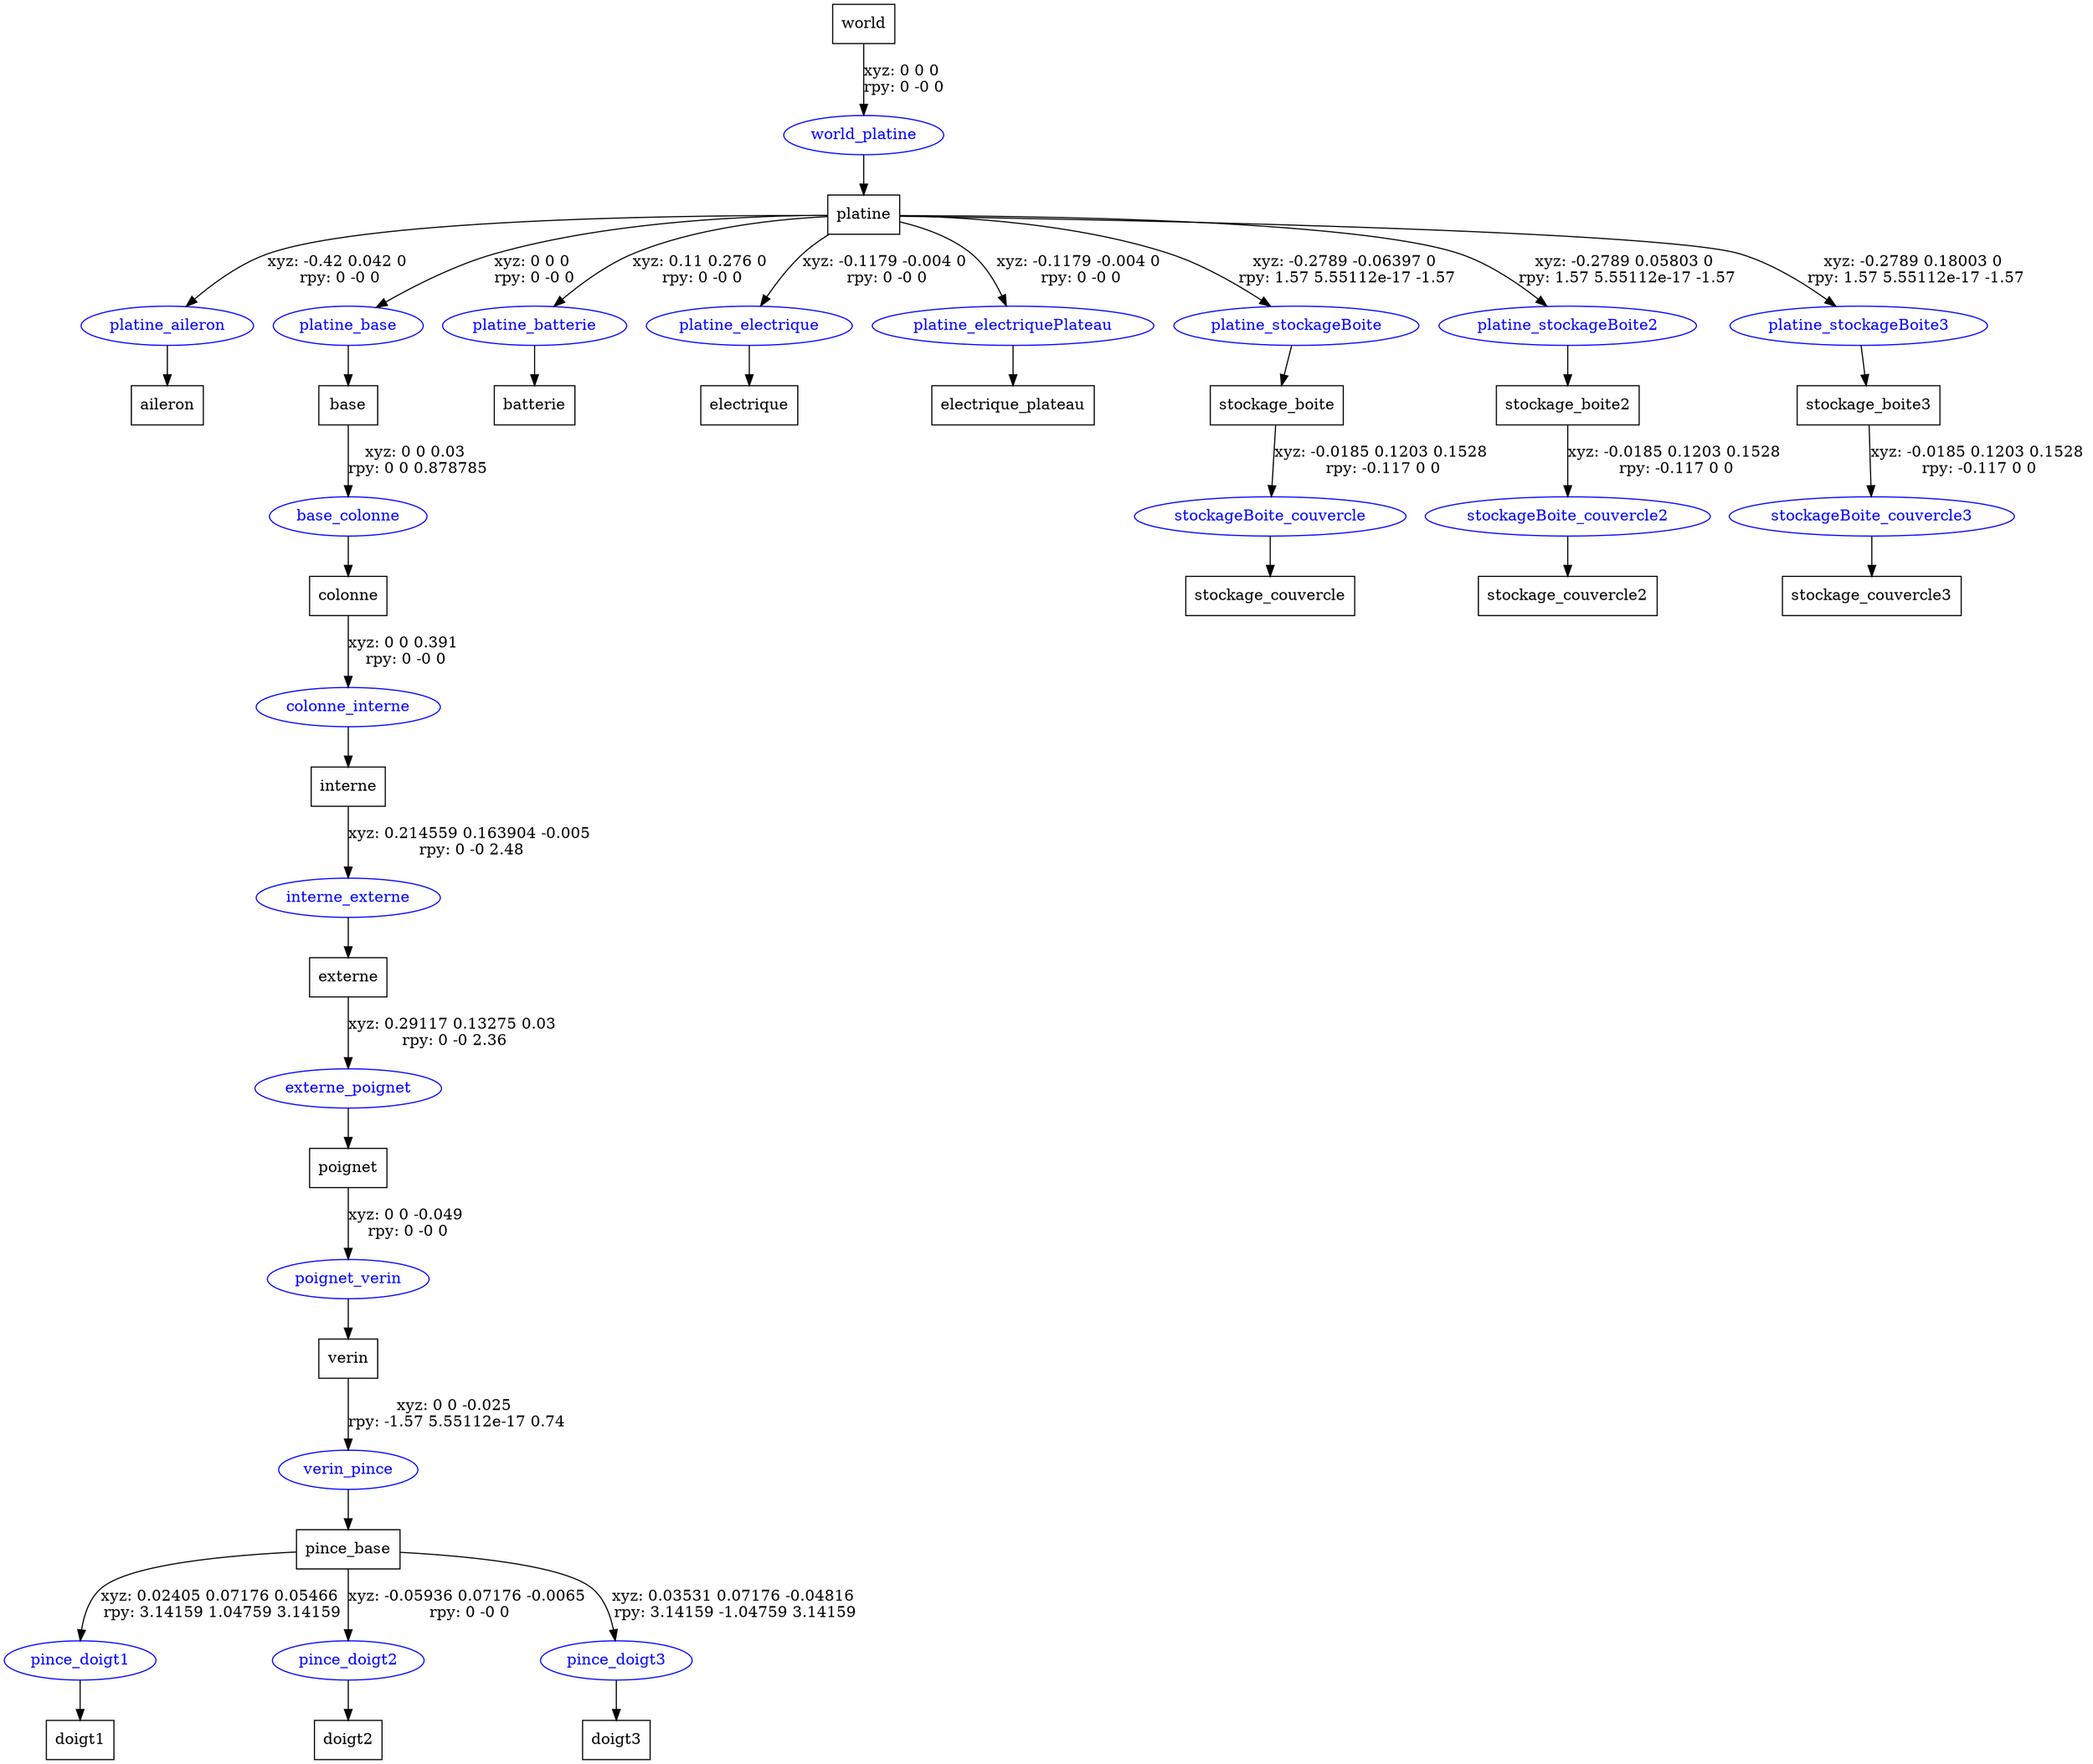 digraph G {
node [shape=box];
"world" [label="world"];
"platine" [label="platine"];
"aileron" [label="aileron"];
"base" [label="base"];
"colonne" [label="colonne"];
"interne" [label="interne"];
"externe" [label="externe"];
"poignet" [label="poignet"];
"verin" [label="verin"];
"pince_base" [label="pince_base"];
"doigt1" [label="doigt1"];
"doigt2" [label="doigt2"];
"doigt3" [label="doigt3"];
"batterie" [label="batterie"];
"electrique" [label="electrique"];
"electrique_plateau" [label="electrique_plateau"];
"stockage_boite" [label="stockage_boite"];
"stockage_couvercle" [label="stockage_couvercle"];
"stockage_boite2" [label="stockage_boite2"];
"stockage_couvercle2" [label="stockage_couvercle2"];
"stockage_boite3" [label="stockage_boite3"];
"stockage_couvercle3" [label="stockage_couvercle3"];
node [shape=ellipse, color=blue, fontcolor=blue];
"world" -> "world_platine" [label="xyz: 0 0 0 \nrpy: 0 -0 0"]
"world_platine" -> "platine"
"platine" -> "platine_aileron" [label="xyz: -0.42 0.042 0 \nrpy: 0 -0 0"]
"platine_aileron" -> "aileron"
"platine" -> "platine_base" [label="xyz: 0 0 0 \nrpy: 0 -0 0"]
"platine_base" -> "base"
"base" -> "base_colonne" [label="xyz: 0 0 0.03 \nrpy: 0 0 0.878785"]
"base_colonne" -> "colonne"
"colonne" -> "colonne_interne" [label="xyz: 0 0 0.391 \nrpy: 0 -0 0"]
"colonne_interne" -> "interne"
"interne" -> "interne_externe" [label="xyz: 0.214559 0.163904 -0.005 \nrpy: 0 -0 2.48"]
"interne_externe" -> "externe"
"externe" -> "externe_poignet" [label="xyz: 0.29117 0.13275 0.03 \nrpy: 0 -0 2.36"]
"externe_poignet" -> "poignet"
"poignet" -> "poignet_verin" [label="xyz: 0 0 -0.049 \nrpy: 0 -0 0"]
"poignet_verin" -> "verin"
"verin" -> "verin_pince" [label="xyz: 0 0 -0.025 \nrpy: -1.57 5.55112e-17 0.74"]
"verin_pince" -> "pince_base"
"pince_base" -> "pince_doigt1" [label="xyz: 0.02405 0.07176 0.05466 \nrpy: 3.14159 1.04759 3.14159"]
"pince_doigt1" -> "doigt1"
"pince_base" -> "pince_doigt2" [label="xyz: -0.05936 0.07176 -0.0065 \nrpy: 0 -0 0"]
"pince_doigt2" -> "doigt2"
"pince_base" -> "pince_doigt3" [label="xyz: 0.03531 0.07176 -0.04816 \nrpy: 3.14159 -1.04759 3.14159"]
"pince_doigt3" -> "doigt3"
"platine" -> "platine_batterie" [label="xyz: 0.11 0.276 0 \nrpy: 0 -0 0"]
"platine_batterie" -> "batterie"
"platine" -> "platine_electrique" [label="xyz: -0.1179 -0.004 0 \nrpy: 0 -0 0"]
"platine_electrique" -> "electrique"
"platine" -> "platine_electriquePlateau" [label="xyz: -0.1179 -0.004 0 \nrpy: 0 -0 0"]
"platine_electriquePlateau" -> "electrique_plateau"
"platine" -> "platine_stockageBoite" [label="xyz: -0.2789 -0.06397 0 \nrpy: 1.57 5.55112e-17 -1.57"]
"platine_stockageBoite" -> "stockage_boite"
"stockage_boite" -> "stockageBoite_couvercle" [label="xyz: -0.0185 0.1203 0.1528 \nrpy: -0.117 0 0"]
"stockageBoite_couvercle" -> "stockage_couvercle"
"platine" -> "platine_stockageBoite2" [label="xyz: -0.2789 0.05803 0 \nrpy: 1.57 5.55112e-17 -1.57"]
"platine_stockageBoite2" -> "stockage_boite2"
"stockage_boite2" -> "stockageBoite_couvercle2" [label="xyz: -0.0185 0.1203 0.1528 \nrpy: -0.117 0 0"]
"stockageBoite_couvercle2" -> "stockage_couvercle2"
"platine" -> "platine_stockageBoite3" [label="xyz: -0.2789 0.18003 0 \nrpy: 1.57 5.55112e-17 -1.57"]
"platine_stockageBoite3" -> "stockage_boite3"
"stockage_boite3" -> "stockageBoite_couvercle3" [label="xyz: -0.0185 0.1203 0.1528 \nrpy: -0.117 0 0"]
"stockageBoite_couvercle3" -> "stockage_couvercle3"
}
